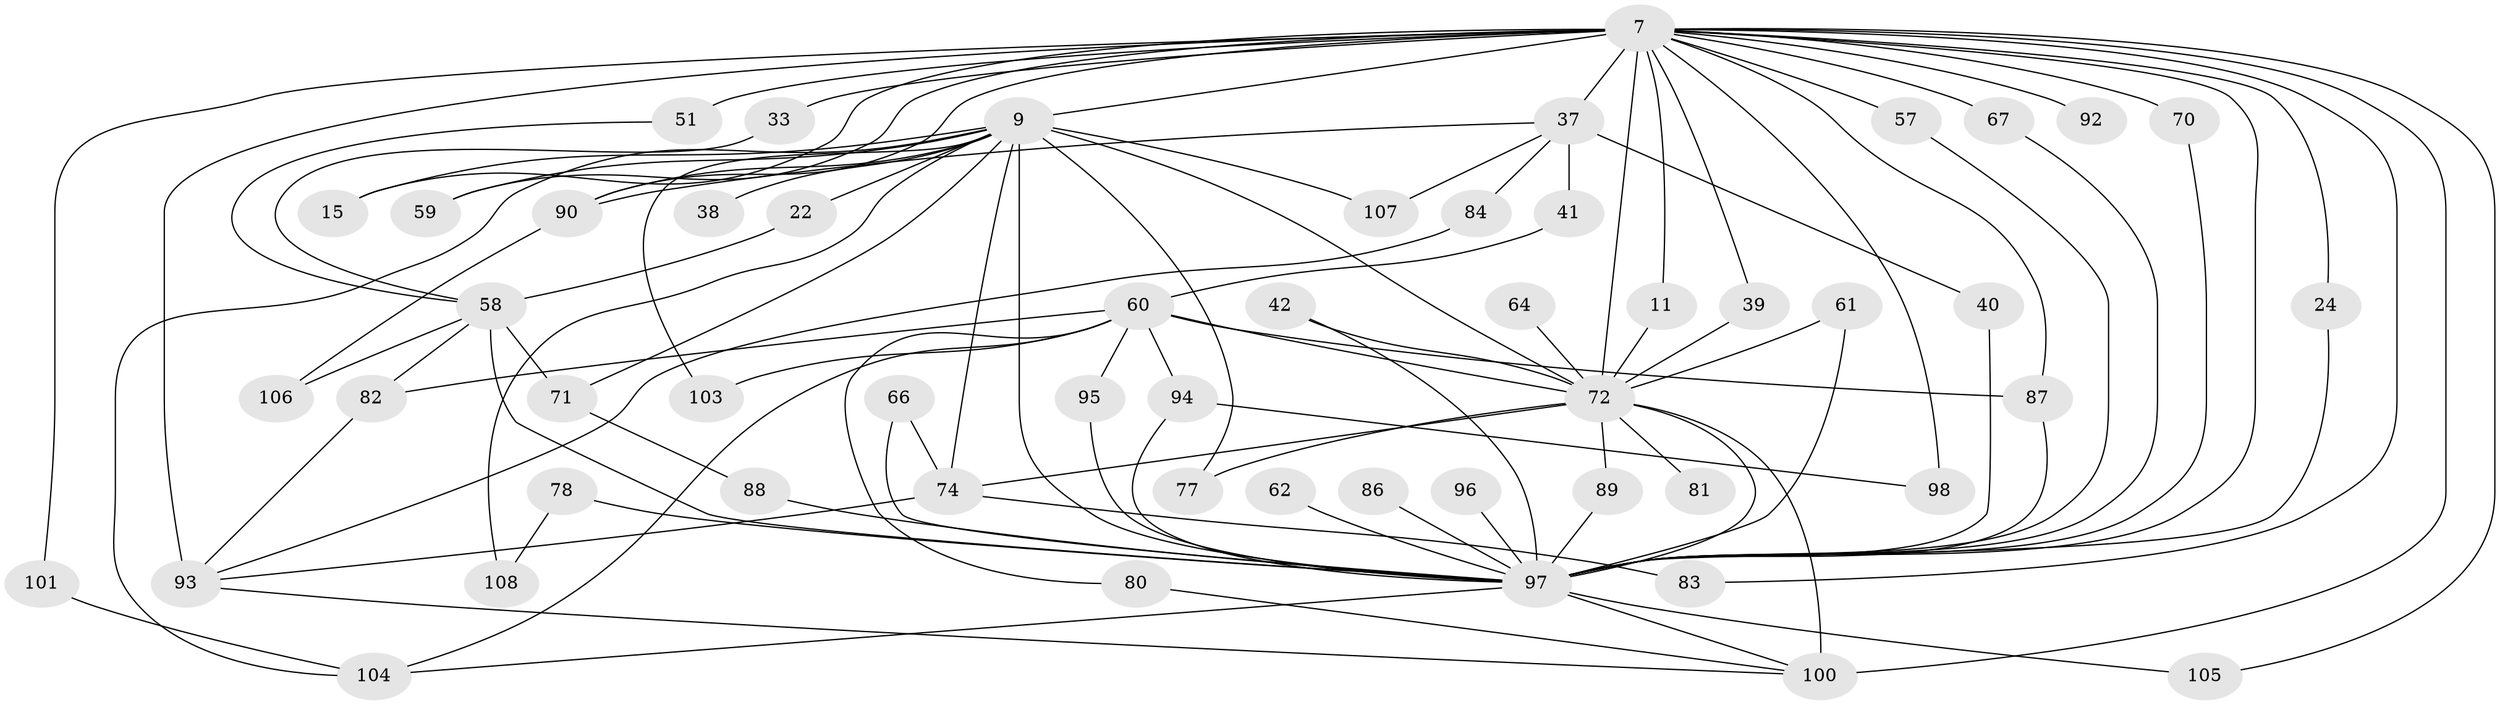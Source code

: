 // original degree distribution, {27: 0.009259259259259259, 17: 0.009259259259259259, 19: 0.018518518518518517, 21: 0.009259259259259259, 23: 0.009259259259259259, 28: 0.009259259259259259, 20: 0.009259259259259259, 11: 0.009259259259259259, 22: 0.009259259259259259, 2: 0.5277777777777778, 4: 0.06481481481481481, 3: 0.23148148148148148, 6: 0.037037037037037035, 9: 0.009259259259259259, 7: 0.009259259259259259, 5: 0.018518518518518517, 8: 0.009259259259259259}
// Generated by graph-tools (version 1.1) at 2025/46/03/09/25 04:46:16]
// undirected, 54 vertices, 101 edges
graph export_dot {
graph [start="1"]
  node [color=gray90,style=filled];
  7 [super="+1"];
  9 [super="+8"];
  11;
  15 [super="+14"];
  22;
  24 [super="+13"];
  33;
  37 [super="+16+23"];
  38;
  39;
  40;
  41;
  42;
  51 [super="+46"];
  57;
  58 [super="+34+21"];
  59;
  60 [super="+19+20"];
  61;
  62;
  64;
  66;
  67;
  70;
  71 [super="+12"];
  72 [super="+49+36+50+69"];
  74 [super="+18"];
  77 [super="+43"];
  78 [super="+17"];
  80;
  81 [super="+28"];
  82 [super="+75"];
  83;
  84;
  86;
  87 [super="+30"];
  88;
  89 [super="+32"];
  90 [super="+65+79"];
  92;
  93 [super="+68+91"];
  94 [super="+44"];
  95;
  96;
  97 [super="+27+54+4"];
  98 [super="+63"];
  100 [super="+85+47+76"];
  101;
  103;
  104 [super="+102"];
  105;
  106;
  107;
  108;
  7 -- 9 [weight=6];
  7 -- 15 [weight=2];
  7 -- 24;
  7 -- 39;
  7 -- 59;
  7 -- 67;
  7 -- 92 [weight=2];
  7 -- 93 [weight=5];
  7 -- 101;
  7 -- 105;
  7 -- 11;
  7 -- 70;
  7 -- 83;
  7 -- 33;
  7 -- 98 [weight=3];
  7 -- 51 [weight=2];
  7 -- 57;
  7 -- 97 [weight=7];
  7 -- 37 [weight=3];
  7 -- 87;
  7 -- 72 [weight=5];
  7 -- 90;
  7 -- 100 [weight=4];
  9 -- 38 [weight=2];
  9 -- 71 [weight=2];
  9 -- 74 [weight=2];
  9 -- 77 [weight=2];
  9 -- 15;
  9 -- 22;
  9 -- 90 [weight=3];
  9 -- 97 [weight=12];
  9 -- 103;
  9 -- 107;
  9 -- 108;
  9 -- 59;
  9 -- 104 [weight=2];
  9 -- 72 [weight=7];
  11 -- 72;
  22 -- 58;
  24 -- 97;
  33 -- 58;
  37 -- 40;
  37 -- 84;
  37 -- 41;
  37 -- 107;
  37 -- 90;
  39 -- 72;
  40 -- 97;
  41 -- 60;
  42 -- 97;
  42 -- 72;
  51 -- 58;
  57 -- 97;
  58 -- 106;
  58 -- 97 [weight=3];
  58 -- 82;
  58 -- 71 [weight=2];
  60 -- 103;
  60 -- 80;
  60 -- 95;
  60 -- 104;
  60 -- 87;
  60 -- 94;
  60 -- 72 [weight=4];
  60 -- 82;
  61 -- 97;
  61 -- 72;
  62 -- 97 [weight=2];
  64 -- 72 [weight=2];
  66 -- 74;
  66 -- 97;
  67 -- 97;
  70 -- 97;
  71 -- 88;
  72 -- 97 [weight=9];
  72 -- 74;
  72 -- 77;
  72 -- 81 [weight=3];
  72 -- 89;
  72 -- 100 [weight=2];
  74 -- 83;
  74 -- 93;
  78 -- 108;
  78 -- 97 [weight=3];
  80 -- 100;
  82 -- 93;
  84 -- 93;
  86 -- 97;
  87 -- 97;
  88 -- 97;
  89 -- 97 [weight=2];
  90 -- 106;
  93 -- 100;
  94 -- 98;
  94 -- 97;
  95 -- 97;
  96 -- 97 [weight=2];
  97 -- 104 [weight=2];
  97 -- 105;
  97 -- 100 [weight=3];
  101 -- 104;
}
